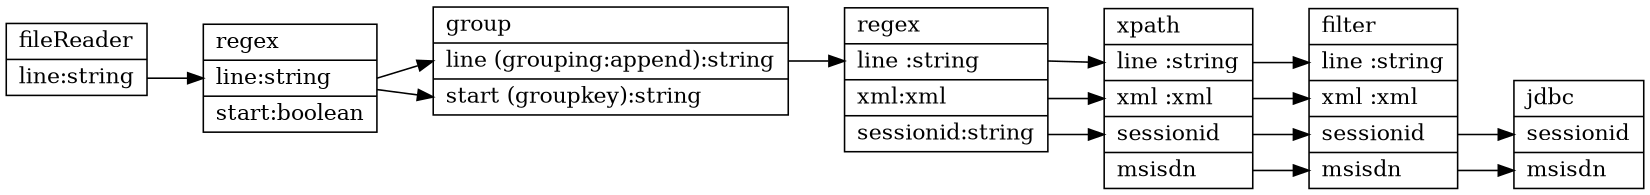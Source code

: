 digraph {
	rankdir=RL;	
	splines=false;
size="11,7";
//ratio=fill;
	
	node [shape=record
	]

	xmlfilereader [
		label="{{fileReader\l|<line>line:string\l}}",
		id=fileReader
	];
	lineMatcher [
		label="{{regex\l|<line>line:string\l|start:boolean\l}}",
		id=lineMatcher
	];
	lineMatcher:line -> xmlfilereader:line[dir=back];
	group [
		label="{{group\l |<line>line (grouping:append):string\l|<start>start (groupkey):string\l}}",
		id=group
	];
	group:line -> lineMatcher:line[dir=back];
	group:start -> lineMatcher:start[dir=back];
	extractLine [
		label="{{regex\l |<line>line :string\l|<xml>xml:xml\l|<sessionid>sessionid:string\l}}",
		id=extractLine
	];
	extractLine:line -> group:line[dir=back];
	extractMsisdn [
		label="{{xpath\l|<line>line :string\l|<xml>xml :xml\l|<sessionid>sessionid\l|<msisdn>msisdn\l}}",
		id=extractMsisdn
	];
	extractMsisdn:line -> extractLine:line[dir=back];
	extractMsisdn:sessionid -> extractLine:sessionid[dir=back];
	extractMsisdn:xml -> extractLine:xml[dir=back];
	filter [
		label="{{filter\l |<line>line :string\l|<xml>xml :xml\l|<sessionid>sessionid\l|<msisdn>msisdn\l}}",
		id=filter
	];
	filter:sessionid -> extractMsisdn:sessionid [dir=back];
	filter:msisdn -> extractMsisdn:msisdn [dir=back];
	filter:line -> extractMsisdn:line [dir=back];
	filter:xml -> extractMsisdn:xml [dir=back];
	load [
		label="{{jdbc \l|<sessionid>sessionid\l|<msisdn>msisdn\l}}",
		id=load
	];
	load:sessionid -> filter:sessionid [dir=back];
	load:msisdn -> filter:msisdn[dir=back] ;


}